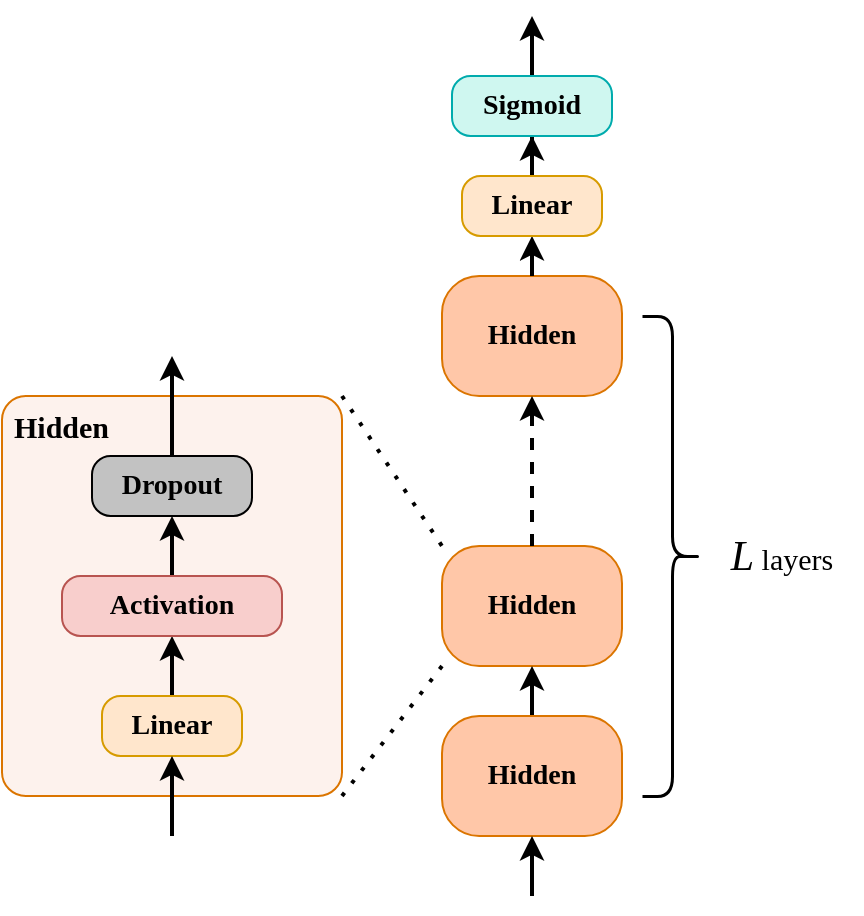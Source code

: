 <mxfile version="20.8.16" type="device"><diagram name="fc" id="XxaUe_BM5Lm9c1VPY7rM"><mxGraphModel dx="969" dy="717" grid="1" gridSize="10" guides="1" tooltips="1" connect="1" arrows="1" fold="1" page="1" pageScale="1" pageWidth="827" pageHeight="1169" math="0" shadow="0"><root><mxCell id="0"/><mxCell id="1" parent="0"/><mxCell id="cRUb5J4BUTsGZUka3RNR-7" value="" style="rounded=1;arcSize=7;fillColor=#fdf2ed;fillStyle=solid;strokeColor=#db7500;strokeWidth=1;fontFamily=JetBrains Mono;fontSize=14;fontStyle=1;align=center;labelBackgroundColor=none;labelBorderColor=none;whiteSpace=wrap;html=1;gradientColor=none;" vertex="1" parent="1"><mxGeometry x="210" y="330" width="170" height="200" as="geometry"/></mxCell><mxCell id="cRUb5J4BUTsGZUka3RNR-4" style="edgeStyle=orthogonalEdgeStyle;rounded=0;orthogonalLoop=1;jettySize=auto;html=1;strokeWidth=2;" edge="1" parent="1" source="cRUb5J4BUTsGZUka3RNR-1" target="cRUb5J4BUTsGZUka3RNR-2"><mxGeometry relative="1" as="geometry"/></mxCell><mxCell id="cRUb5J4BUTsGZUka3RNR-1" value="Linear" style="rounded=1;whiteSpace=wrap;html=1;arcSize=31;fillColor=#ffe6cc;fillStyle=solid;strokeColor=#d79b00;strokeWidth=1;fontFamily=JetBrains Mono;fontSize=14;fontStyle=1" vertex="1" parent="1"><mxGeometry x="260" y="480.0" width="70" height="30" as="geometry"/></mxCell><mxCell id="cRUb5J4BUTsGZUka3RNR-5" style="edgeStyle=orthogonalEdgeStyle;rounded=0;orthogonalLoop=1;jettySize=auto;html=1;entryX=0.5;entryY=1;entryDx=0;entryDy=0;strokeWidth=2;" edge="1" parent="1" source="cRUb5J4BUTsGZUka3RNR-2" target="cRUb5J4BUTsGZUka3RNR-3"><mxGeometry relative="1" as="geometry"/></mxCell><mxCell id="cRUb5J4BUTsGZUka3RNR-2" value="Activation" style="rounded=1;whiteSpace=wrap;html=1;arcSize=31;fillColor=#f8cecc;fillStyle=solid;strokeColor=#b85450;strokeWidth=1;fontFamily=JetBrains Mono;fontSize=14;fontStyle=1" vertex="1" parent="1"><mxGeometry x="240" y="420.0" width="110" height="30" as="geometry"/></mxCell><mxCell id="cRUb5J4BUTsGZUka3RNR-3" value="Dropout" style="rounded=1;whiteSpace=wrap;html=1;arcSize=31;fillColor=#c2c2c2;fillStyle=solid;strokeColor=#000000;strokeWidth=1;fontFamily=JetBrains Mono;fontSize=14;fontStyle=1" vertex="1" parent="1"><mxGeometry x="255" y="360.0" width="80" height="30" as="geometry"/></mxCell><mxCell id="cRUb5J4BUTsGZUka3RNR-6" value="Hidden" style="rounded=1;arcSize=31;fillColor=#ffc7a8;fillStyle=solid;strokeColor=#db7500;strokeWidth=1;fontFamily=JetBrains Mono;fontSize=14;fontStyle=1;align=center;labelBackgroundColor=none;labelBorderColor=none;whiteSpace=wrap;html=1;" vertex="1" parent="1"><mxGeometry x="430" y="405" width="90" height="60" as="geometry"/></mxCell><mxCell id="cRUb5J4BUTsGZUka3RNR-8" value="" style="endArrow=none;dashed=1;html=1;dashPattern=1 3;strokeWidth=2;rounded=0;entryX=0;entryY=1;entryDx=0;entryDy=0;exitX=1;exitY=1;exitDx=0;exitDy=0;" edge="1" parent="1" source="cRUb5J4BUTsGZUka3RNR-7" target="cRUb5J4BUTsGZUka3RNR-6"><mxGeometry width="50" height="50" relative="1" as="geometry"><mxPoint x="330" y="480" as="sourcePoint"/><mxPoint x="420" y="470" as="targetPoint"/></mxGeometry></mxCell><mxCell id="cRUb5J4BUTsGZUka3RNR-10" value="" style="endArrow=none;dashed=1;html=1;dashPattern=1 3;strokeWidth=2;rounded=0;entryX=0;entryY=0;entryDx=0;entryDy=0;exitX=1;exitY=0;exitDx=0;exitDy=0;" edge="1" parent="1" source="cRUb5J4BUTsGZUka3RNR-7" target="cRUb5J4BUTsGZUka3RNR-6"><mxGeometry width="50" height="50" relative="1" as="geometry"><mxPoint x="390" y="540" as="sourcePoint"/><mxPoint x="440" y="475" as="targetPoint"/></mxGeometry></mxCell><mxCell id="cRUb5J4BUTsGZUka3RNR-13" value="" style="endArrow=classic;html=1;rounded=0;strokeWidth=2;" edge="1" parent="1" target="cRUb5J4BUTsGZUka3RNR-1"><mxGeometry width="50" height="50" relative="1" as="geometry"><mxPoint x="295" y="550" as="sourcePoint"/><mxPoint x="440" y="380" as="targetPoint"/></mxGeometry></mxCell><mxCell id="cRUb5J4BUTsGZUka3RNR-14" value="" style="endArrow=classic;html=1;rounded=0;strokeWidth=2;exitX=0.5;exitY=0;exitDx=0;exitDy=0;" edge="1" parent="1" source="cRUb5J4BUTsGZUka3RNR-3"><mxGeometry width="50" height="50" relative="1" as="geometry"><mxPoint x="305" y="560" as="sourcePoint"/><mxPoint x="295" y="310" as="targetPoint"/></mxGeometry></mxCell><mxCell id="cRUb5J4BUTsGZUka3RNR-15" value="Hidden" style="text;strokeColor=none;fillColor=none;align=left;verticalAlign=middle;spacingLeft=4;spacingRight=4;overflow=hidden;points=[[0,0.5],[1,0.5]];portConstraint=eastwest;rotatable=0;whiteSpace=wrap;html=1;fontFamily=JetBrains Mono;fontStyle=1;fontSize=15;" vertex="1" parent="1"><mxGeometry x="210" y="330" width="80" height="30" as="geometry"/></mxCell><mxCell id="cRUb5J4BUTsGZUka3RNR-23" style="edgeStyle=orthogonalEdgeStyle;rounded=0;orthogonalLoop=1;jettySize=auto;html=1;strokeWidth=2;fontFamily=JetBrains Mono;fontSize=15;" edge="1" parent="1" source="cRUb5J4BUTsGZUka3RNR-18" target="cRUb5J4BUTsGZUka3RNR-6"><mxGeometry relative="1" as="geometry"/></mxCell><mxCell id="cRUb5J4BUTsGZUka3RNR-18" value="Hidden" style="rounded=1;arcSize=31;fillColor=#ffc7a8;fillStyle=solid;strokeColor=#db7500;strokeWidth=1;fontFamily=JetBrains Mono;fontSize=14;fontStyle=1;align=center;labelBackgroundColor=none;labelBorderColor=none;whiteSpace=wrap;html=1;" vertex="1" parent="1"><mxGeometry x="430" y="490" width="90" height="60" as="geometry"/></mxCell><mxCell id="cRUb5J4BUTsGZUka3RNR-19" value="Hidden" style="rounded=1;arcSize=31;fillColor=#ffc7a8;fillStyle=solid;strokeColor=#db7500;strokeWidth=1;fontFamily=JetBrains Mono;fontSize=14;fontStyle=1;align=center;labelBackgroundColor=none;labelBorderColor=none;whiteSpace=wrap;html=1;" vertex="1" parent="1"><mxGeometry x="430" y="270" width="90" height="60" as="geometry"/></mxCell><mxCell id="cRUb5J4BUTsGZUka3RNR-20" value="" style="endArrow=classic;html=1;rounded=0;strokeWidth=2;fontFamily=JetBrains Mono;fontSize=15;entryX=0.5;entryY=1;entryDx=0;entryDy=0;exitX=0.5;exitY=0;exitDx=0;exitDy=0;dashed=1;" edge="1" parent="1" source="cRUb5J4BUTsGZUka3RNR-6" target="cRUb5J4BUTsGZUka3RNR-19"><mxGeometry width="50" height="50" relative="1" as="geometry"><mxPoint x="475" y="320" as="sourcePoint"/><mxPoint x="570" y="240" as="targetPoint"/></mxGeometry></mxCell><mxCell id="cRUb5J4BUTsGZUka3RNR-21" style="edgeStyle=orthogonalEdgeStyle;rounded=0;orthogonalLoop=1;jettySize=auto;html=1;exitX=0.5;exitY=1;exitDx=0;exitDy=0;strokeWidth=2;fontFamily=JetBrains Mono;fontSize=15;" edge="1" parent="1"><mxGeometry relative="1" as="geometry"><mxPoint x="475" y="380" as="sourcePoint"/><mxPoint x="475" y="380" as="targetPoint"/></mxGeometry></mxCell><mxCell id="cRUb5J4BUTsGZUka3RNR-24" value="" style="endArrow=classic;html=1;rounded=0;strokeWidth=2;fontFamily=JetBrains Mono;fontSize=15;entryX=0.5;entryY=1;entryDx=0;entryDy=0;" edge="1" parent="1" target="cRUb5J4BUTsGZUka3RNR-18"><mxGeometry width="50" height="50" relative="1" as="geometry"><mxPoint x="475" y="580" as="sourcePoint"/><mxPoint x="500" y="420" as="targetPoint"/></mxGeometry></mxCell><mxCell id="cRUb5J4BUTsGZUka3RNR-25" value="" style="shape=curlyBracket;whiteSpace=wrap;html=1;rounded=1;flipH=1;labelPosition=right;verticalLabelPosition=middle;align=left;verticalAlign=middle;fontFamily=JetBrains Mono;fontSize=15;fillColor=#fdf2ed;gradientColor=none;strokeWidth=1.5;" vertex="1" parent="1"><mxGeometry x="530" y="290" width="30" height="240" as="geometry"/></mxCell><mxCell id="cRUb5J4BUTsGZUka3RNR-27" value="" style="endArrow=classic;html=1;rounded=0;strokeWidth=2;fontFamily=JetBrains Mono;fontSize=15;exitX=0.5;exitY=0;exitDx=0;exitDy=0;" edge="1" parent="1" source="cRUb5J4BUTsGZUka3RNR-19" target="cRUb5J4BUTsGZUka3RNR-28"><mxGeometry width="50" height="50" relative="1" as="geometry"><mxPoint x="474.62" y="250" as="sourcePoint"/><mxPoint x="475" y="240" as="targetPoint"/></mxGeometry></mxCell><mxCell id="cRUb5J4BUTsGZUka3RNR-32" style="edgeStyle=orthogonalEdgeStyle;rounded=0;orthogonalLoop=1;jettySize=auto;html=1;entryX=0.5;entryY=1;entryDx=0;entryDy=0;strokeWidth=2;fontFamily=JetBrains Mono;fontSize=21;" edge="1" parent="1" source="cRUb5J4BUTsGZUka3RNR-28" target="cRUb5J4BUTsGZUka3RNR-31"><mxGeometry relative="1" as="geometry"/></mxCell><mxCell id="cRUb5J4BUTsGZUka3RNR-28" value="Linear" style="rounded=1;whiteSpace=wrap;html=1;arcSize=31;fillColor=#ffe6cc;fillStyle=solid;strokeColor=#d79b00;strokeWidth=1;fontFamily=JetBrains Mono;fontSize=14;fontStyle=1" vertex="1" parent="1"><mxGeometry x="440" y="220" width="70" height="30" as="geometry"/></mxCell><mxCell id="cRUb5J4BUTsGZUka3RNR-29" value="&lt;font style=&quot;font-size: 21px;&quot;&gt;&lt;i&gt;L&lt;/i&gt;&lt;/font&gt; layers" style="text;html=1;strokeColor=none;fillColor=none;align=center;verticalAlign=middle;whiteSpace=wrap;rounded=0;fontSize=15;fontFamily=JetBrains Mono;" vertex="1" parent="1"><mxGeometry x="560" y="395" width="80" height="30" as="geometry"/></mxCell><mxCell id="cRUb5J4BUTsGZUka3RNR-33" style="edgeStyle=orthogonalEdgeStyle;rounded=0;orthogonalLoop=1;jettySize=auto;html=1;strokeWidth=2;fontFamily=JetBrains Mono;fontSize=21;" edge="1" parent="1" source="cRUb5J4BUTsGZUka3RNR-31"><mxGeometry relative="1" as="geometry"><mxPoint x="475" y="140" as="targetPoint"/></mxGeometry></mxCell><mxCell id="cRUb5J4BUTsGZUka3RNR-31" value="Sigmoid" style="rounded=1;whiteSpace=wrap;html=1;arcSize=31;fillColor=#cff7f0;fillStyle=solid;strokeColor=#00ABAD;strokeWidth=1;fontFamily=JetBrains Mono;fontSize=14;fontStyle=1" vertex="1" parent="1"><mxGeometry x="435" y="170" width="80" height="30" as="geometry"/></mxCell></root></mxGraphModel></diagram></mxfile>